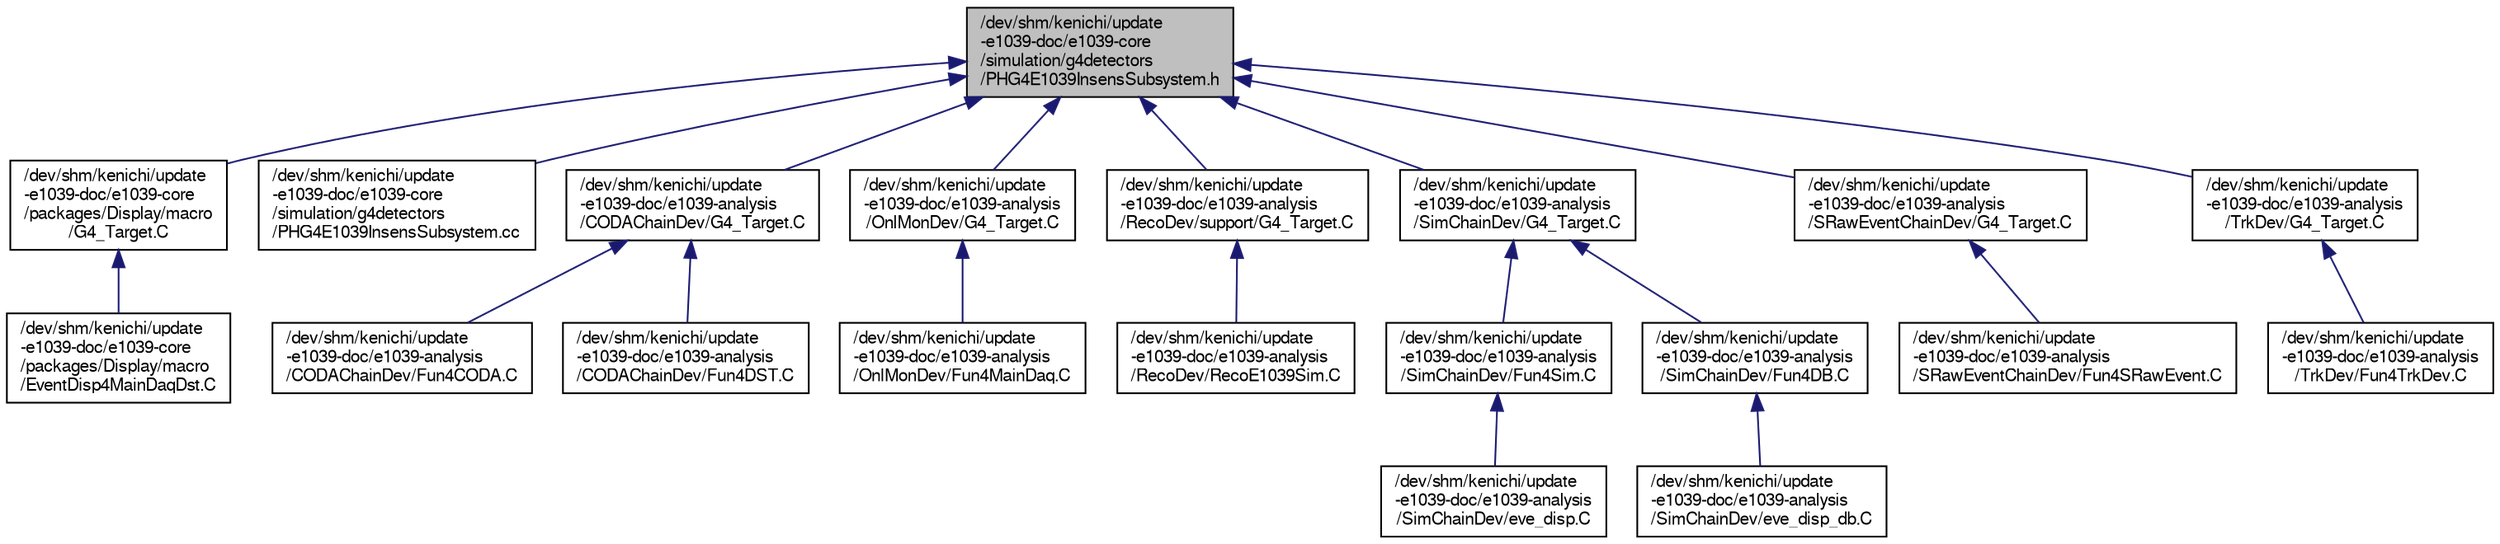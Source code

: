 digraph "/dev/shm/kenichi/update-e1039-doc/e1039-core/simulation/g4detectors/PHG4E1039InsensSubsystem.h"
{
  bgcolor="transparent";
  edge [fontname="FreeSans",fontsize="10",labelfontname="FreeSans",labelfontsize="10"];
  node [fontname="FreeSans",fontsize="10",shape=record];
  Node1 [label="/dev/shm/kenichi/update\l-e1039-doc/e1039-core\l/simulation/g4detectors\l/PHG4E1039InsensSubsystem.h",height=0.2,width=0.4,color="black", fillcolor="grey75", style="filled" fontcolor="black"];
  Node1 -> Node2 [dir="back",color="midnightblue",fontsize="10",style="solid",fontname="FreeSans"];
  Node2 [label="/dev/shm/kenichi/update\l-e1039-doc/e1039-core\l/packages/Display/macro\l/G4_Target.C",height=0.2,width=0.4,color="black",URL="$d4/d86/e1039-core_2packages_2Display_2macro_2G4__Target_8C.html"];
  Node2 -> Node3 [dir="back",color="midnightblue",fontsize="10",style="solid",fontname="FreeSans"];
  Node3 [label="/dev/shm/kenichi/update\l-e1039-doc/e1039-core\l/packages/Display/macro\l/EventDisp4MainDaqDst.C",height=0.2,width=0.4,color="black",URL="$d6/d9e/EventDisp4MainDaqDst_8C.html"];
  Node1 -> Node4 [dir="back",color="midnightblue",fontsize="10",style="solid",fontname="FreeSans"];
  Node4 [label="/dev/shm/kenichi/update\l-e1039-doc/e1039-core\l/simulation/g4detectors\l/PHG4E1039InsensSubsystem.cc",height=0.2,width=0.4,color="black",URL="$dc/de7/PHG4E1039InsensSubsystem_8cc.html"];
  Node1 -> Node5 [dir="back",color="midnightblue",fontsize="10",style="solid",fontname="FreeSans"];
  Node5 [label="/dev/shm/kenichi/update\l-e1039-doc/e1039-analysis\l/CODAChainDev/G4_Target.C",height=0.2,width=0.4,color="black",URL="$dc/d30/e1039-analysis_2CODAChainDev_2G4__Target_8C.html"];
  Node5 -> Node6 [dir="back",color="midnightblue",fontsize="10",style="solid",fontname="FreeSans"];
  Node6 [label="/dev/shm/kenichi/update\l-e1039-doc/e1039-analysis\l/CODAChainDev/Fun4CODA.C",height=0.2,width=0.4,color="black",URL="$db/dbe/Fun4CODA_8C.html"];
  Node5 -> Node7 [dir="back",color="midnightblue",fontsize="10",style="solid",fontname="FreeSans"];
  Node7 [label="/dev/shm/kenichi/update\l-e1039-doc/e1039-analysis\l/CODAChainDev/Fun4DST.C",height=0.2,width=0.4,color="black",URL="$de/daf/Fun4DST_8C.html"];
  Node1 -> Node8 [dir="back",color="midnightblue",fontsize="10",style="solid",fontname="FreeSans"];
  Node8 [label="/dev/shm/kenichi/update\l-e1039-doc/e1039-analysis\l/OnlMonDev/G4_Target.C",height=0.2,width=0.4,color="black",URL="$d5/d56/e1039-analysis_2OnlMonDev_2G4__Target_8C.html"];
  Node8 -> Node9 [dir="back",color="midnightblue",fontsize="10",style="solid",fontname="FreeSans"];
  Node9 [label="/dev/shm/kenichi/update\l-e1039-doc/e1039-analysis\l/OnlMonDev/Fun4MainDaq.C",height=0.2,width=0.4,color="black",URL="$de/d00/e1039-analysis_2OnlMonDev_2Fun4MainDaq_8C.html"];
  Node1 -> Node10 [dir="back",color="midnightblue",fontsize="10",style="solid",fontname="FreeSans"];
  Node10 [label="/dev/shm/kenichi/update\l-e1039-doc/e1039-analysis\l/RecoDev/support/G4_Target.C",height=0.2,width=0.4,color="black",URL="$d5/dd6/e1039-analysis_2RecoDev_2support_2G4__Target_8C.html"];
  Node10 -> Node11 [dir="back",color="midnightblue",fontsize="10",style="solid",fontname="FreeSans"];
  Node11 [label="/dev/shm/kenichi/update\l-e1039-doc/e1039-analysis\l/RecoDev/RecoE1039Sim.C",height=0.2,width=0.4,color="black",URL="$d0/d9c/RecoE1039Sim_8C.html"];
  Node1 -> Node12 [dir="back",color="midnightblue",fontsize="10",style="solid",fontname="FreeSans"];
  Node12 [label="/dev/shm/kenichi/update\l-e1039-doc/e1039-analysis\l/SimChainDev/G4_Target.C",height=0.2,width=0.4,color="black",URL="$df/d10/e1039-analysis_2SimChainDev_2G4__Target_8C.html"];
  Node12 -> Node13 [dir="back",color="midnightblue",fontsize="10",style="solid",fontname="FreeSans"];
  Node13 [label="/dev/shm/kenichi/update\l-e1039-doc/e1039-analysis\l/SimChainDev/Fun4Sim.C",height=0.2,width=0.4,color="black",URL="$d5/d4a/e1039-analysis_2SimChainDev_2Fun4Sim_8C.html"];
  Node13 -> Node14 [dir="back",color="midnightblue",fontsize="10",style="solid",fontname="FreeSans"];
  Node14 [label="/dev/shm/kenichi/update\l-e1039-doc/e1039-analysis\l/SimChainDev/eve_disp.C",height=0.2,width=0.4,color="black",URL="$d2/d96/eve__disp_8C.html"];
  Node12 -> Node15 [dir="back",color="midnightblue",fontsize="10",style="solid",fontname="FreeSans"];
  Node15 [label="/dev/shm/kenichi/update\l-e1039-doc/e1039-analysis\l/SimChainDev/Fun4DB.C",height=0.2,width=0.4,color="black",URL="$df/dc0/Fun4DB_8C.html"];
  Node15 -> Node16 [dir="back",color="midnightblue",fontsize="10",style="solid",fontname="FreeSans"];
  Node16 [label="/dev/shm/kenichi/update\l-e1039-doc/e1039-analysis\l/SimChainDev/eve_disp_db.C",height=0.2,width=0.4,color="black",URL="$de/d2a/eve__disp__db_8C.html"];
  Node1 -> Node17 [dir="back",color="midnightblue",fontsize="10",style="solid",fontname="FreeSans"];
  Node17 [label="/dev/shm/kenichi/update\l-e1039-doc/e1039-analysis\l/SRawEventChainDev/G4_Target.C",height=0.2,width=0.4,color="black",URL="$dd/d01/e1039-analysis_2SRawEventChainDev_2G4__Target_8C.html"];
  Node17 -> Node18 [dir="back",color="midnightblue",fontsize="10",style="solid",fontname="FreeSans"];
  Node18 [label="/dev/shm/kenichi/update\l-e1039-doc/e1039-analysis\l/SRawEventChainDev/Fun4SRawEvent.C",height=0.2,width=0.4,color="black",URL="$d8/de7/Fun4SRawEvent_8C.html"];
  Node1 -> Node19 [dir="back",color="midnightblue",fontsize="10",style="solid",fontname="FreeSans"];
  Node19 [label="/dev/shm/kenichi/update\l-e1039-doc/e1039-analysis\l/TrkDev/G4_Target.C",height=0.2,width=0.4,color="black",URL="$d6/d1b/e1039-analysis_2TrkDev_2G4__Target_8C.html"];
  Node19 -> Node20 [dir="back",color="midnightblue",fontsize="10",style="solid",fontname="FreeSans"];
  Node20 [label="/dev/shm/kenichi/update\l-e1039-doc/e1039-analysis\l/TrkDev/Fun4TrkDev.C",height=0.2,width=0.4,color="black",URL="$d2/d3a/Fun4TrkDev_8C.html"];
}
